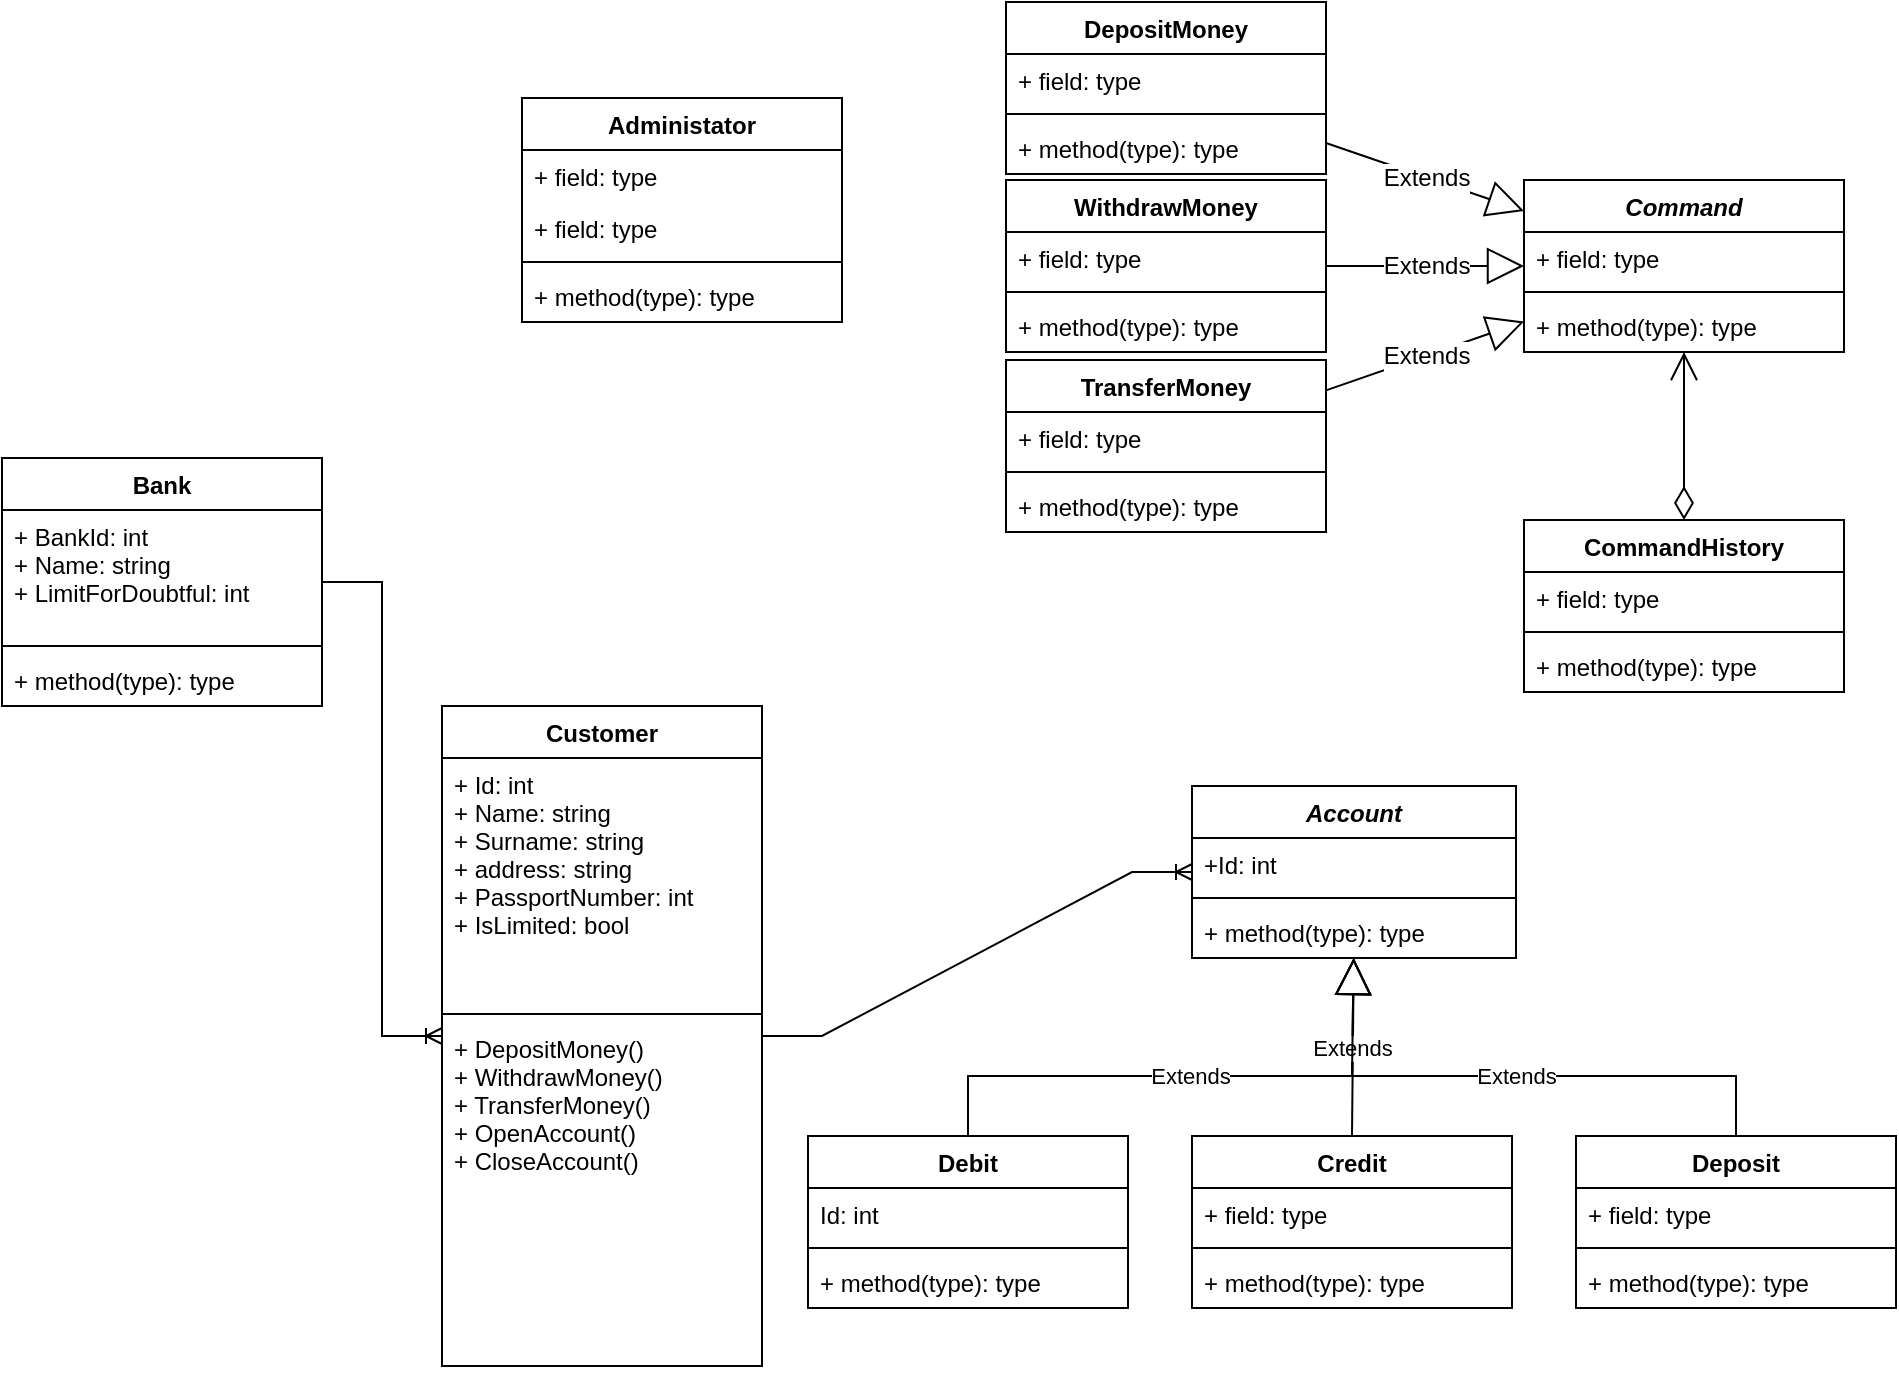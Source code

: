 <mxfile version="17.1.3" type="google"><diagram id="C5RBs43oDa-KdzZeNtuy" name="Page-1"><mxGraphModel grid="1" gridSize="10" guides="1" tooltips="1" connect="1" arrows="1" page="1" fold="1" pageScale="1" pageWidth="827" pageHeight="1169" math="0" shadow="0"><root><mxCell id="WIyWlLk6GJQsqaUBKTNV-0"/><mxCell id="WIyWlLk6GJQsqaUBKTNV-1" parent="WIyWlLk6GJQsqaUBKTNV-0"/><mxCell id="m1QB3t7Ls4kPj5Tw0IlC-0" value="Customer" style="swimlane;fontStyle=1;align=center;verticalAlign=top;childLayout=stackLayout;horizontal=1;startSize=26;horizontalStack=0;resizeParent=1;resizeParentMax=0;resizeLast=0;collapsible=1;marginBottom=0;" parent="WIyWlLk6GJQsqaUBKTNV-1" vertex="1"><mxGeometry x="-210" y="482" width="160" height="330" as="geometry"/></mxCell><mxCell id="m1QB3t7Ls4kPj5Tw0IlC-1" value="+ Id: int&#10;+ Name: string&#10;+ Surname: string&#10;+ address: string&#10;+ PassportNumber: int&#10;+ IsLimited: bool" style="text;strokeColor=none;fillColor=none;align=left;verticalAlign=top;spacingLeft=4;spacingRight=4;overflow=hidden;rotatable=0;points=[[0,0.5],[1,0.5]];portConstraint=eastwest;" parent="m1QB3t7Ls4kPj5Tw0IlC-0" vertex="1"><mxGeometry y="26" width="160" height="124" as="geometry"/></mxCell><mxCell id="m1QB3t7Ls4kPj5Tw0IlC-2" value="" style="line;strokeWidth=1;fillColor=none;align=left;verticalAlign=middle;spacingTop=-1;spacingLeft=3;spacingRight=3;rotatable=0;labelPosition=right;points=[];portConstraint=eastwest;" parent="m1QB3t7Ls4kPj5Tw0IlC-0" vertex="1"><mxGeometry y="150" width="160" height="8" as="geometry"/></mxCell><mxCell id="m1QB3t7Ls4kPj5Tw0IlC-3" value="+ DepositMoney()&#10;+ WithdrawMoney()&#10;+ TransferMoney()&#10;+ OpenAccount()&#10;+ CloseAccount()&#10;" style="text;strokeColor=none;fillColor=none;align=left;verticalAlign=top;spacingLeft=4;spacingRight=4;overflow=hidden;rotatable=0;points=[[0,0.5],[1,0.5]];portConstraint=eastwest;" parent="m1QB3t7Ls4kPj5Tw0IlC-0" vertex="1"><mxGeometry y="158" width="160" height="172" as="geometry"/></mxCell><mxCell id="m1QB3t7Ls4kPj5Tw0IlC-4" value="Account" style="swimlane;fontStyle=3;align=center;verticalAlign=top;childLayout=stackLayout;horizontal=1;startSize=26;horizontalStack=0;resizeParent=1;resizeParentMax=0;resizeLast=0;collapsible=1;marginBottom=0;" parent="WIyWlLk6GJQsqaUBKTNV-1" vertex="1"><mxGeometry x="165" y="522" width="162" height="86" as="geometry"/></mxCell><mxCell id="m1QB3t7Ls4kPj5Tw0IlC-5" value="+Id: int" style="text;strokeColor=none;fillColor=none;align=left;verticalAlign=top;spacingLeft=4;spacingRight=4;overflow=hidden;rotatable=0;points=[[0,0.5],[1,0.5]];portConstraint=eastwest;" parent="m1QB3t7Ls4kPj5Tw0IlC-4" vertex="1"><mxGeometry y="26" width="162" height="26" as="geometry"/></mxCell><mxCell id="m1QB3t7Ls4kPj5Tw0IlC-6" value="" style="line;strokeWidth=1;fillColor=none;align=left;verticalAlign=middle;spacingTop=-1;spacingLeft=3;spacingRight=3;rotatable=0;labelPosition=right;points=[];portConstraint=eastwest;" parent="m1QB3t7Ls4kPj5Tw0IlC-4" vertex="1"><mxGeometry y="52" width="162" height="8" as="geometry"/></mxCell><mxCell id="m1QB3t7Ls4kPj5Tw0IlC-7" value="+ method(type): type" style="text;strokeColor=none;fillColor=none;align=left;verticalAlign=top;spacingLeft=4;spacingRight=4;overflow=hidden;rotatable=0;points=[[0,0.5],[1,0.5]];portConstraint=eastwest;" parent="m1QB3t7Ls4kPj5Tw0IlC-4" vertex="1"><mxGeometry y="60" width="162" height="26" as="geometry"/></mxCell><mxCell id="m1QB3t7Ls4kPj5Tw0IlC-16" value="Debit" style="swimlane;fontStyle=1;align=center;verticalAlign=top;childLayout=stackLayout;horizontal=1;startSize=26;horizontalStack=0;resizeParent=1;resizeParentMax=0;resizeLast=0;collapsible=1;marginBottom=0;" parent="WIyWlLk6GJQsqaUBKTNV-1" vertex="1"><mxGeometry x="-27" y="697" width="160" height="86" as="geometry"/></mxCell><mxCell id="m1QB3t7Ls4kPj5Tw0IlC-17" value="Id: int" style="text;strokeColor=none;fillColor=none;align=left;verticalAlign=top;spacingLeft=4;spacingRight=4;overflow=hidden;rotatable=0;points=[[0,0.5],[1,0.5]];portConstraint=eastwest;" parent="m1QB3t7Ls4kPj5Tw0IlC-16" vertex="1"><mxGeometry y="26" width="160" height="26" as="geometry"/></mxCell><mxCell id="m1QB3t7Ls4kPj5Tw0IlC-18" value="" style="line;strokeWidth=1;fillColor=none;align=left;verticalAlign=middle;spacingTop=-1;spacingLeft=3;spacingRight=3;rotatable=0;labelPosition=right;points=[];portConstraint=eastwest;" parent="m1QB3t7Ls4kPj5Tw0IlC-16" vertex="1"><mxGeometry y="52" width="160" height="8" as="geometry"/></mxCell><mxCell id="m1QB3t7Ls4kPj5Tw0IlC-19" value="+ method(type): type" style="text;strokeColor=none;fillColor=none;align=left;verticalAlign=top;spacingLeft=4;spacingRight=4;overflow=hidden;rotatable=0;points=[[0,0.5],[1,0.5]];portConstraint=eastwest;" parent="m1QB3t7Ls4kPj5Tw0IlC-16" vertex="1"><mxGeometry y="60" width="160" height="26" as="geometry"/></mxCell><mxCell id="m1QB3t7Ls4kPj5Tw0IlC-20" value="Deposit" style="swimlane;fontStyle=1;align=center;verticalAlign=top;childLayout=stackLayout;horizontal=1;startSize=26;horizontalStack=0;resizeParent=1;resizeParentMax=0;resizeLast=0;collapsible=1;marginBottom=0;" parent="WIyWlLk6GJQsqaUBKTNV-1" vertex="1"><mxGeometry x="357" y="697" width="160" height="86" as="geometry"/></mxCell><mxCell id="m1QB3t7Ls4kPj5Tw0IlC-21" value="+ field: type" style="text;strokeColor=none;fillColor=none;align=left;verticalAlign=top;spacingLeft=4;spacingRight=4;overflow=hidden;rotatable=0;points=[[0,0.5],[1,0.5]];portConstraint=eastwest;" parent="m1QB3t7Ls4kPj5Tw0IlC-20" vertex="1"><mxGeometry y="26" width="160" height="26" as="geometry"/></mxCell><mxCell id="m1QB3t7Ls4kPj5Tw0IlC-22" value="" style="line;strokeWidth=1;fillColor=none;align=left;verticalAlign=middle;spacingTop=-1;spacingLeft=3;spacingRight=3;rotatable=0;labelPosition=right;points=[];portConstraint=eastwest;" parent="m1QB3t7Ls4kPj5Tw0IlC-20" vertex="1"><mxGeometry y="52" width="160" height="8" as="geometry"/></mxCell><mxCell id="m1QB3t7Ls4kPj5Tw0IlC-23" value="+ method(type): type" style="text;strokeColor=none;fillColor=none;align=left;verticalAlign=top;spacingLeft=4;spacingRight=4;overflow=hidden;rotatable=0;points=[[0,0.5],[1,0.5]];portConstraint=eastwest;" parent="m1QB3t7Ls4kPj5Tw0IlC-20" vertex="1"><mxGeometry y="60" width="160" height="26" as="geometry"/></mxCell><mxCell id="m1QB3t7Ls4kPj5Tw0IlC-24" value="Credit" style="swimlane;fontStyle=1;align=center;verticalAlign=top;childLayout=stackLayout;horizontal=1;startSize=26;horizontalStack=0;resizeParent=1;resizeParentMax=0;resizeLast=0;collapsible=1;marginBottom=0;" parent="WIyWlLk6GJQsqaUBKTNV-1" vertex="1"><mxGeometry x="165" y="697" width="160" height="86" as="geometry"/></mxCell><mxCell id="m1QB3t7Ls4kPj5Tw0IlC-25" value="+ field: type" style="text;strokeColor=none;fillColor=none;align=left;verticalAlign=top;spacingLeft=4;spacingRight=4;overflow=hidden;rotatable=0;points=[[0,0.5],[1,0.5]];portConstraint=eastwest;" parent="m1QB3t7Ls4kPj5Tw0IlC-24" vertex="1"><mxGeometry y="26" width="160" height="26" as="geometry"/></mxCell><mxCell id="m1QB3t7Ls4kPj5Tw0IlC-26" value="" style="line;strokeWidth=1;fillColor=none;align=left;verticalAlign=middle;spacingTop=-1;spacingLeft=3;spacingRight=3;rotatable=0;labelPosition=right;points=[];portConstraint=eastwest;" parent="m1QB3t7Ls4kPj5Tw0IlC-24" vertex="1"><mxGeometry y="52" width="160" height="8" as="geometry"/></mxCell><mxCell id="m1QB3t7Ls4kPj5Tw0IlC-27" value="+ method(type): type" style="text;strokeColor=none;fillColor=none;align=left;verticalAlign=top;spacingLeft=4;spacingRight=4;overflow=hidden;rotatable=0;points=[[0,0.5],[1,0.5]];portConstraint=eastwest;" parent="m1QB3t7Ls4kPj5Tw0IlC-24" vertex="1"><mxGeometry y="60" width="160" height="26" as="geometry"/></mxCell><mxCell id="m1QB3t7Ls4kPj5Tw0IlC-33" value="Extends" style="endArrow=block;endSize=16;endFill=0;html=1;rounded=0;exitX=0.5;exitY=0;exitDx=0;exitDy=0;" parent="WIyWlLk6GJQsqaUBKTNV-1" source="m1QB3t7Ls4kPj5Tw0IlC-16" target="m1QB3t7Ls4kPj5Tw0IlC-7" edge="1"><mxGeometry width="160" relative="1" as="geometry"><mxPoint x="125" y="727" as="sourcePoint"/><mxPoint x="245" y="587" as="targetPoint"/><Array as="points"><mxPoint x="53" y="667"/><mxPoint x="245" y="667"/></Array></mxGeometry></mxCell><mxCell id="m1QB3t7Ls4kPj5Tw0IlC-34" value="Extends" style="endArrow=block;endSize=16;endFill=0;html=1;rounded=0;exitX=0.5;exitY=0;exitDx=0;exitDy=0;" parent="WIyWlLk6GJQsqaUBKTNV-1" source="m1QB3t7Ls4kPj5Tw0IlC-24" target="m1QB3t7Ls4kPj5Tw0IlC-7" edge="1"><mxGeometry width="160" relative="1" as="geometry"><mxPoint x="125" y="727" as="sourcePoint"/><mxPoint x="275" y="647" as="targetPoint"/></mxGeometry></mxCell><mxCell id="m1QB3t7Ls4kPj5Tw0IlC-35" value="Extends" style="endArrow=block;endSize=16;endFill=0;html=1;rounded=0;exitX=0.5;exitY=0;exitDx=0;exitDy=0;" parent="WIyWlLk6GJQsqaUBKTNV-1" target="m1QB3t7Ls4kPj5Tw0IlC-7" edge="1"><mxGeometry width="160" relative="1" as="geometry"><mxPoint x="437" y="697" as="sourcePoint"/><mxPoint x="365" y="567" as="targetPoint"/><Array as="points"><mxPoint x="437" y="667"/><mxPoint x="245" y="667"/></Array></mxGeometry></mxCell><mxCell id="m1QB3t7Ls4kPj5Tw0IlC-36" value="Bank" style="swimlane;fontStyle=1;align=center;verticalAlign=top;childLayout=stackLayout;horizontal=1;startSize=26;horizontalStack=0;resizeParent=1;resizeParentMax=0;resizeLast=0;collapsible=1;marginBottom=0;fontFamily=Helvetica;fontSize=12;fontColor=default;strokeColor=default;fillColor=default;" parent="WIyWlLk6GJQsqaUBKTNV-1" vertex="1"><mxGeometry x="-430" y="358" width="160" height="124" as="geometry"/></mxCell><mxCell id="m1QB3t7Ls4kPj5Tw0IlC-37" value="+ BankId: int&#10;+ Name: string&#10;+ LimitForDoubtful: int" style="text;strokeColor=none;fillColor=none;align=left;verticalAlign=top;spacingLeft=4;spacingRight=4;overflow=hidden;rotatable=0;points=[[0,0.5],[1,0.5]];portConstraint=eastwest;fontFamily=Helvetica;fontSize=12;fontColor=default;startSize=46;" parent="m1QB3t7Ls4kPj5Tw0IlC-36" vertex="1"><mxGeometry y="26" width="160" height="64" as="geometry"/></mxCell><mxCell id="m1QB3t7Ls4kPj5Tw0IlC-38" value="" style="line;strokeWidth=1;fillColor=none;align=left;verticalAlign=middle;spacingTop=-1;spacingLeft=3;spacingRight=3;rotatable=0;labelPosition=right;points=[];portConstraint=eastwest;fontFamily=Helvetica;fontSize=12;fontColor=default;startSize=46;" parent="m1QB3t7Ls4kPj5Tw0IlC-36" vertex="1"><mxGeometry y="90" width="160" height="8" as="geometry"/></mxCell><mxCell id="m1QB3t7Ls4kPj5Tw0IlC-39" value="+ method(type): type" style="text;strokeColor=none;fillColor=none;align=left;verticalAlign=top;spacingLeft=4;spacingRight=4;overflow=hidden;rotatable=0;points=[[0,0.5],[1,0.5]];portConstraint=eastwest;fontFamily=Helvetica;fontSize=12;fontColor=default;startSize=46;" parent="m1QB3t7Ls4kPj5Tw0IlC-36" vertex="1"><mxGeometry y="98" width="160" height="26" as="geometry"/></mxCell><mxCell id="m1QB3t7Ls4kPj5Tw0IlC-40" value="" style="edgeStyle=entityRelationEdgeStyle;fontSize=12;html=1;endArrow=ERoneToMany;rounded=0;fontFamily=Helvetica;fontColor=default;startSize=46;" parent="WIyWlLk6GJQsqaUBKTNV-1" source="m1QB3t7Ls4kPj5Tw0IlC-36" target="m1QB3t7Ls4kPj5Tw0IlC-0" edge="1"><mxGeometry width="100" height="100" relative="1" as="geometry"><mxPoint x="15" y="508" as="sourcePoint"/><mxPoint x="-155" y="488" as="targetPoint"/></mxGeometry></mxCell><mxCell id="m1QB3t7Ls4kPj5Tw0IlC-42" value="" style="edgeStyle=entityRelationEdgeStyle;fontSize=12;html=1;endArrow=ERoneToMany;rounded=0;fontFamily=Helvetica;fontColor=default;startSize=46;" parent="WIyWlLk6GJQsqaUBKTNV-1" source="m1QB3t7Ls4kPj5Tw0IlC-0" target="m1QB3t7Ls4kPj5Tw0IlC-4" edge="1"><mxGeometry width="100" height="100" relative="1" as="geometry"><mxPoint x="15.0" y="565" as="sourcePoint"/><mxPoint x="55" y="584" as="targetPoint"/></mxGeometry></mxCell><mxCell id="m1QB3t7Ls4kPj5Tw0IlC-43" value="Administator" style="swimlane;fontStyle=1;align=center;verticalAlign=top;childLayout=stackLayout;horizontal=1;startSize=26;horizontalStack=0;resizeParent=1;resizeParentMax=0;resizeLast=0;collapsible=1;marginBottom=0;fontFamily=Helvetica;fontSize=12;fontColor=default;strokeColor=default;fillColor=default;" parent="WIyWlLk6GJQsqaUBKTNV-1" vertex="1"><mxGeometry x="-170" y="178" width="160" height="112" as="geometry"/></mxCell><mxCell id="m1QB3t7Ls4kPj5Tw0IlC-48" value="+ field: type" style="text;strokeColor=none;fillColor=none;align=left;verticalAlign=top;spacingLeft=4;spacingRight=4;overflow=hidden;rotatable=0;points=[[0,0.5],[1,0.5]];portConstraint=eastwest;fontFamily=Helvetica;fontSize=12;fontColor=default;startSize=46;" parent="m1QB3t7Ls4kPj5Tw0IlC-43" vertex="1"><mxGeometry y="26" width="160" height="26" as="geometry"/></mxCell><mxCell id="m1QB3t7Ls4kPj5Tw0IlC-44" value="+ field: type" style="text;strokeColor=none;fillColor=none;align=left;verticalAlign=top;spacingLeft=4;spacingRight=4;overflow=hidden;rotatable=0;points=[[0,0.5],[1,0.5]];portConstraint=eastwest;fontFamily=Helvetica;fontSize=12;fontColor=default;startSize=46;" parent="m1QB3t7Ls4kPj5Tw0IlC-43" vertex="1"><mxGeometry y="52" width="160" height="26" as="geometry"/></mxCell><mxCell id="m1QB3t7Ls4kPj5Tw0IlC-45" value="" style="line;strokeWidth=1;fillColor=none;align=left;verticalAlign=middle;spacingTop=-1;spacingLeft=3;spacingRight=3;rotatable=0;labelPosition=right;points=[];portConstraint=eastwest;fontFamily=Helvetica;fontSize=12;fontColor=default;startSize=46;" parent="m1QB3t7Ls4kPj5Tw0IlC-43" vertex="1"><mxGeometry y="78" width="160" height="8" as="geometry"/></mxCell><mxCell id="m1QB3t7Ls4kPj5Tw0IlC-46" value="+ method(type): type" style="text;strokeColor=none;fillColor=none;align=left;verticalAlign=top;spacingLeft=4;spacingRight=4;overflow=hidden;rotatable=0;points=[[0,0.5],[1,0.5]];portConstraint=eastwest;fontFamily=Helvetica;fontSize=12;fontColor=default;startSize=46;" parent="m1QB3t7Ls4kPj5Tw0IlC-43" vertex="1"><mxGeometry y="86" width="160" height="26" as="geometry"/></mxCell><mxCell id="m1QB3t7Ls4kPj5Tw0IlC-54" value="Command" style="swimlane;fontStyle=3;align=center;verticalAlign=top;childLayout=stackLayout;horizontal=1;startSize=26;horizontalStack=0;resizeParent=1;resizeParentMax=0;resizeLast=0;collapsible=1;marginBottom=0;fontFamily=Helvetica;fontSize=12;fontColor=default;strokeColor=default;fillColor=default;" parent="WIyWlLk6GJQsqaUBKTNV-1" vertex="1"><mxGeometry x="331" y="219" width="160" height="86" as="geometry"/></mxCell><mxCell id="m1QB3t7Ls4kPj5Tw0IlC-55" value="+ field: type" style="text;strokeColor=none;fillColor=none;align=left;verticalAlign=top;spacingLeft=4;spacingRight=4;overflow=hidden;rotatable=0;points=[[0,0.5],[1,0.5]];portConstraint=eastwest;fontFamily=Helvetica;fontSize=12;fontColor=default;startSize=46;" parent="m1QB3t7Ls4kPj5Tw0IlC-54" vertex="1"><mxGeometry y="26" width="160" height="26" as="geometry"/></mxCell><mxCell id="m1QB3t7Ls4kPj5Tw0IlC-56" value="" style="line;strokeWidth=1;fillColor=none;align=left;verticalAlign=middle;spacingTop=-1;spacingLeft=3;spacingRight=3;rotatable=0;labelPosition=right;points=[];portConstraint=eastwest;fontFamily=Helvetica;fontSize=12;fontColor=default;startSize=46;" parent="m1QB3t7Ls4kPj5Tw0IlC-54" vertex="1"><mxGeometry y="52" width="160" height="8" as="geometry"/></mxCell><mxCell id="m1QB3t7Ls4kPj5Tw0IlC-57" value="+ method(type): type" style="text;strokeColor=none;fillColor=none;align=left;verticalAlign=top;spacingLeft=4;spacingRight=4;overflow=hidden;rotatable=0;points=[[0,0.5],[1,0.5]];portConstraint=eastwest;fontFamily=Helvetica;fontSize=12;fontColor=default;startSize=46;" parent="m1QB3t7Ls4kPj5Tw0IlC-54" vertex="1"><mxGeometry y="60" width="160" height="26" as="geometry"/></mxCell><mxCell id="m1QB3t7Ls4kPj5Tw0IlC-58" value="CommandHistory" style="swimlane;fontStyle=1;align=center;verticalAlign=top;childLayout=stackLayout;horizontal=1;startSize=26;horizontalStack=0;resizeParent=1;resizeParentMax=0;resizeLast=0;collapsible=1;marginBottom=0;fontFamily=Helvetica;fontSize=12;fontColor=default;strokeColor=default;fillColor=default;" parent="WIyWlLk6GJQsqaUBKTNV-1" vertex="1"><mxGeometry x="331" y="389" width="160" height="86" as="geometry"/></mxCell><mxCell id="m1QB3t7Ls4kPj5Tw0IlC-59" value="+ field: type" style="text;strokeColor=none;fillColor=none;align=left;verticalAlign=top;spacingLeft=4;spacingRight=4;overflow=hidden;rotatable=0;points=[[0,0.5],[1,0.5]];portConstraint=eastwest;fontFamily=Helvetica;fontSize=12;fontColor=default;startSize=46;" parent="m1QB3t7Ls4kPj5Tw0IlC-58" vertex="1"><mxGeometry y="26" width="160" height="26" as="geometry"/></mxCell><mxCell id="m1QB3t7Ls4kPj5Tw0IlC-60" value="" style="line;strokeWidth=1;fillColor=none;align=left;verticalAlign=middle;spacingTop=-1;spacingLeft=3;spacingRight=3;rotatable=0;labelPosition=right;points=[];portConstraint=eastwest;fontFamily=Helvetica;fontSize=12;fontColor=default;startSize=46;" parent="m1QB3t7Ls4kPj5Tw0IlC-58" vertex="1"><mxGeometry y="52" width="160" height="8" as="geometry"/></mxCell><mxCell id="m1QB3t7Ls4kPj5Tw0IlC-61" value="+ method(type): type" style="text;strokeColor=none;fillColor=none;align=left;verticalAlign=top;spacingLeft=4;spacingRight=4;overflow=hidden;rotatable=0;points=[[0,0.5],[1,0.5]];portConstraint=eastwest;fontFamily=Helvetica;fontSize=12;fontColor=default;startSize=46;" parent="m1QB3t7Ls4kPj5Tw0IlC-58" vertex="1"><mxGeometry y="60" width="160" height="26" as="geometry"/></mxCell><mxCell id="m1QB3t7Ls4kPj5Tw0IlC-62" value="DepositMoney" style="swimlane;fontStyle=1;align=center;verticalAlign=top;childLayout=stackLayout;horizontal=1;startSize=26;horizontalStack=0;resizeParent=1;resizeParentMax=0;resizeLast=0;collapsible=1;marginBottom=0;fontFamily=Helvetica;fontSize=12;fontColor=default;strokeColor=default;fillColor=default;" parent="WIyWlLk6GJQsqaUBKTNV-1" vertex="1"><mxGeometry x="72" y="130" width="160" height="86" as="geometry"/></mxCell><mxCell id="m1QB3t7Ls4kPj5Tw0IlC-63" value="+ field: type" style="text;strokeColor=none;fillColor=none;align=left;verticalAlign=top;spacingLeft=4;spacingRight=4;overflow=hidden;rotatable=0;points=[[0,0.5],[1,0.5]];portConstraint=eastwest;fontFamily=Helvetica;fontSize=12;fontColor=default;startSize=46;" parent="m1QB3t7Ls4kPj5Tw0IlC-62" vertex="1"><mxGeometry y="26" width="160" height="26" as="geometry"/></mxCell><mxCell id="m1QB3t7Ls4kPj5Tw0IlC-64" value="" style="line;strokeWidth=1;fillColor=none;align=left;verticalAlign=middle;spacingTop=-1;spacingLeft=3;spacingRight=3;rotatable=0;labelPosition=right;points=[];portConstraint=eastwest;fontFamily=Helvetica;fontSize=12;fontColor=default;startSize=46;" parent="m1QB3t7Ls4kPj5Tw0IlC-62" vertex="1"><mxGeometry y="52" width="160" height="8" as="geometry"/></mxCell><mxCell id="m1QB3t7Ls4kPj5Tw0IlC-65" value="+ method(type): type" style="text;strokeColor=none;fillColor=none;align=left;verticalAlign=top;spacingLeft=4;spacingRight=4;overflow=hidden;rotatable=0;points=[[0,0.5],[1,0.5]];portConstraint=eastwest;fontFamily=Helvetica;fontSize=12;fontColor=default;startSize=46;" parent="m1QB3t7Ls4kPj5Tw0IlC-62" vertex="1"><mxGeometry y="60" width="160" height="26" as="geometry"/></mxCell><mxCell id="m1QB3t7Ls4kPj5Tw0IlC-66" value="WithdrawMoney" style="swimlane;fontStyle=1;align=center;verticalAlign=top;childLayout=stackLayout;horizontal=1;startSize=26;horizontalStack=0;resizeParent=1;resizeParentMax=0;resizeLast=0;collapsible=1;marginBottom=0;fontFamily=Helvetica;fontSize=12;fontColor=default;strokeColor=default;fillColor=default;" parent="WIyWlLk6GJQsqaUBKTNV-1" vertex="1"><mxGeometry x="72" y="219" width="160" height="86" as="geometry"/></mxCell><mxCell id="m1QB3t7Ls4kPj5Tw0IlC-67" value="+ field: type" style="text;strokeColor=none;fillColor=none;align=left;verticalAlign=top;spacingLeft=4;spacingRight=4;overflow=hidden;rotatable=0;points=[[0,0.5],[1,0.5]];portConstraint=eastwest;fontFamily=Helvetica;fontSize=12;fontColor=default;startSize=46;" parent="m1QB3t7Ls4kPj5Tw0IlC-66" vertex="1"><mxGeometry y="26" width="160" height="26" as="geometry"/></mxCell><mxCell id="m1QB3t7Ls4kPj5Tw0IlC-68" value="" style="line;strokeWidth=1;fillColor=none;align=left;verticalAlign=middle;spacingTop=-1;spacingLeft=3;spacingRight=3;rotatable=0;labelPosition=right;points=[];portConstraint=eastwest;fontFamily=Helvetica;fontSize=12;fontColor=default;startSize=46;" parent="m1QB3t7Ls4kPj5Tw0IlC-66" vertex="1"><mxGeometry y="52" width="160" height="8" as="geometry"/></mxCell><mxCell id="m1QB3t7Ls4kPj5Tw0IlC-69" value="+ method(type): type" style="text;strokeColor=none;fillColor=none;align=left;verticalAlign=top;spacingLeft=4;spacingRight=4;overflow=hidden;rotatable=0;points=[[0,0.5],[1,0.5]];portConstraint=eastwest;fontFamily=Helvetica;fontSize=12;fontColor=default;startSize=46;" parent="m1QB3t7Ls4kPj5Tw0IlC-66" vertex="1"><mxGeometry y="60" width="160" height="26" as="geometry"/></mxCell><mxCell id="m1QB3t7Ls4kPj5Tw0IlC-70" value="TransferMoney" style="swimlane;fontStyle=1;align=center;verticalAlign=top;childLayout=stackLayout;horizontal=1;startSize=26;horizontalStack=0;resizeParent=1;resizeParentMax=0;resizeLast=0;collapsible=1;marginBottom=0;fontFamily=Helvetica;fontSize=12;fontColor=default;strokeColor=default;fillColor=default;" parent="WIyWlLk6GJQsqaUBKTNV-1" vertex="1"><mxGeometry x="72" y="309" width="160" height="86" as="geometry"/></mxCell><mxCell id="m1QB3t7Ls4kPj5Tw0IlC-71" value="+ field: type" style="text;strokeColor=none;fillColor=none;align=left;verticalAlign=top;spacingLeft=4;spacingRight=4;overflow=hidden;rotatable=0;points=[[0,0.5],[1,0.5]];portConstraint=eastwest;fontFamily=Helvetica;fontSize=12;fontColor=default;startSize=46;" parent="m1QB3t7Ls4kPj5Tw0IlC-70" vertex="1"><mxGeometry y="26" width="160" height="26" as="geometry"/></mxCell><mxCell id="m1QB3t7Ls4kPj5Tw0IlC-72" value="" style="line;strokeWidth=1;fillColor=none;align=left;verticalAlign=middle;spacingTop=-1;spacingLeft=3;spacingRight=3;rotatable=0;labelPosition=right;points=[];portConstraint=eastwest;fontFamily=Helvetica;fontSize=12;fontColor=default;startSize=46;" parent="m1QB3t7Ls4kPj5Tw0IlC-70" vertex="1"><mxGeometry y="52" width="160" height="8" as="geometry"/></mxCell><mxCell id="m1QB3t7Ls4kPj5Tw0IlC-73" value="+ method(type): type" style="text;strokeColor=none;fillColor=none;align=left;verticalAlign=top;spacingLeft=4;spacingRight=4;overflow=hidden;rotatable=0;points=[[0,0.5],[1,0.5]];portConstraint=eastwest;fontFamily=Helvetica;fontSize=12;fontColor=default;startSize=46;" parent="m1QB3t7Ls4kPj5Tw0IlC-70" vertex="1"><mxGeometry y="60" width="160" height="26" as="geometry"/></mxCell><mxCell id="m1QB3t7Ls4kPj5Tw0IlC-83" value="" style="endArrow=open;html=1;endSize=12;startArrow=diamondThin;startSize=14;startFill=0;edgeStyle=orthogonalEdgeStyle;align=left;verticalAlign=bottom;rounded=0;fontFamily=Helvetica;fontSize=12;fontColor=default;" parent="WIyWlLk6GJQsqaUBKTNV-1" source="m1QB3t7Ls4kPj5Tw0IlC-58" target="m1QB3t7Ls4kPj5Tw0IlC-54" edge="1"><mxGeometry x="0.212" y="-59" relative="1" as="geometry"><mxPoint x="-195" y="418" as="sourcePoint"/><mxPoint x="-35" y="418" as="targetPoint"/><mxPoint x="-15" y="-2" as="offset"/></mxGeometry></mxCell><mxCell id="m1QB3t7Ls4kPj5Tw0IlC-85" value="Extends" style="endArrow=block;endSize=16;endFill=0;html=1;rounded=0;fontFamily=Helvetica;fontSize=12;fontColor=default;" parent="WIyWlLk6GJQsqaUBKTNV-1" source="m1QB3t7Ls4kPj5Tw0IlC-66" target="m1QB3t7Ls4kPj5Tw0IlC-54" edge="1"><mxGeometry width="160" relative="1" as="geometry"><mxPoint x="235" y="258" as="sourcePoint"/><mxPoint x="395" y="258" as="targetPoint"/></mxGeometry></mxCell><mxCell id="m1QB3t7Ls4kPj5Tw0IlC-86" value="Extends" style="endArrow=block;endSize=16;endFill=0;html=1;rounded=0;fontFamily=Helvetica;fontSize=12;fontColor=default;" parent="WIyWlLk6GJQsqaUBKTNV-1" source="m1QB3t7Ls4kPj5Tw0IlC-62" target="m1QB3t7Ls4kPj5Tw0IlC-54" edge="1"><mxGeometry width="160" relative="1" as="geometry"><mxPoint x="145" y="138" as="sourcePoint"/><mxPoint x="315" y="262" as="targetPoint"/></mxGeometry></mxCell><mxCell id="m1QB3t7Ls4kPj5Tw0IlC-87" value="Extends" style="endArrow=block;endSize=16;endFill=0;html=1;rounded=0;fontFamily=Helvetica;fontSize=12;fontColor=default;" parent="WIyWlLk6GJQsqaUBKTNV-1" source="m1QB3t7Ls4kPj5Tw0IlC-70" target="m1QB3t7Ls4kPj5Tw0IlC-54" edge="1"><mxGeometry width="160" relative="1" as="geometry"><mxPoint x="125" y="458" as="sourcePoint"/><mxPoint x="285" y="458" as="targetPoint"/></mxGeometry></mxCell></root></mxGraphModel></diagram></mxfile>